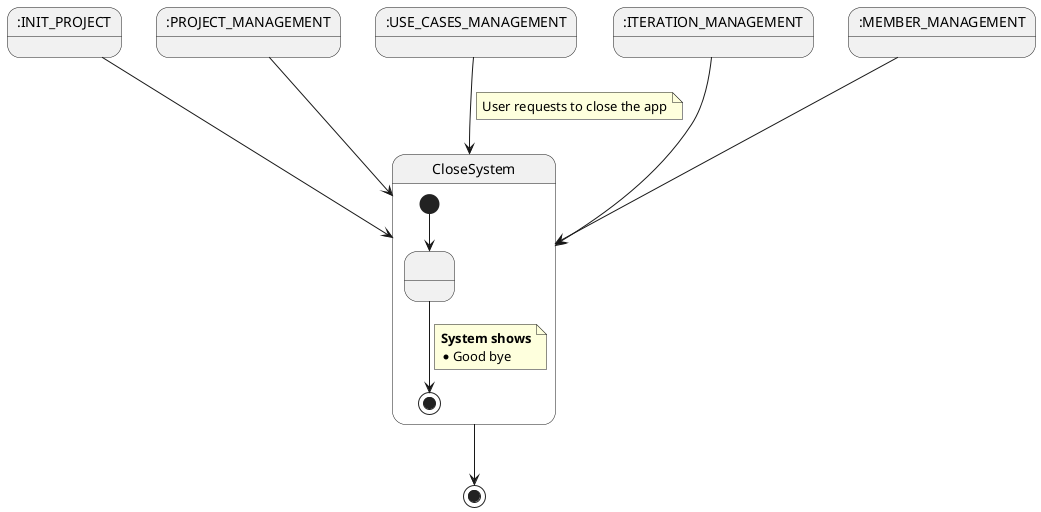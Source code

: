 @startuml

state INIT_PROJECT as ":INIT_PROJECT"
state PROJECT_MANAGEMENT as ":PROJECT_MANAGEMENT"
state USE_CASES_MANAGEMENT as ":USE_CASES_MANAGEMENT"
state ITERATION_MANAGEMENT as ":ITERATION_MANAGEMENT"
state MEMBER_MANAGEMENT as ":MEMBER_MANAGEMENT"

INIT_PROJECT --> CloseSystem
PROJECT_MANAGEMENT --> CloseSystem
USE_CASES_MANAGEMENT --> CloseSystem
note on link
User requests to close the app
end note
ITERATION_MANAGEMENT --> CloseSystem
MEMBER_MANAGEMENT --> CloseSystem


state CloseSystem {
    state 1 as " "

    [*] --> 1

    1 --> [*]
        note on link
    <b>System shows</b>
    * Good bye
    end note
}

CloseSystem --> [*]
@enduml
